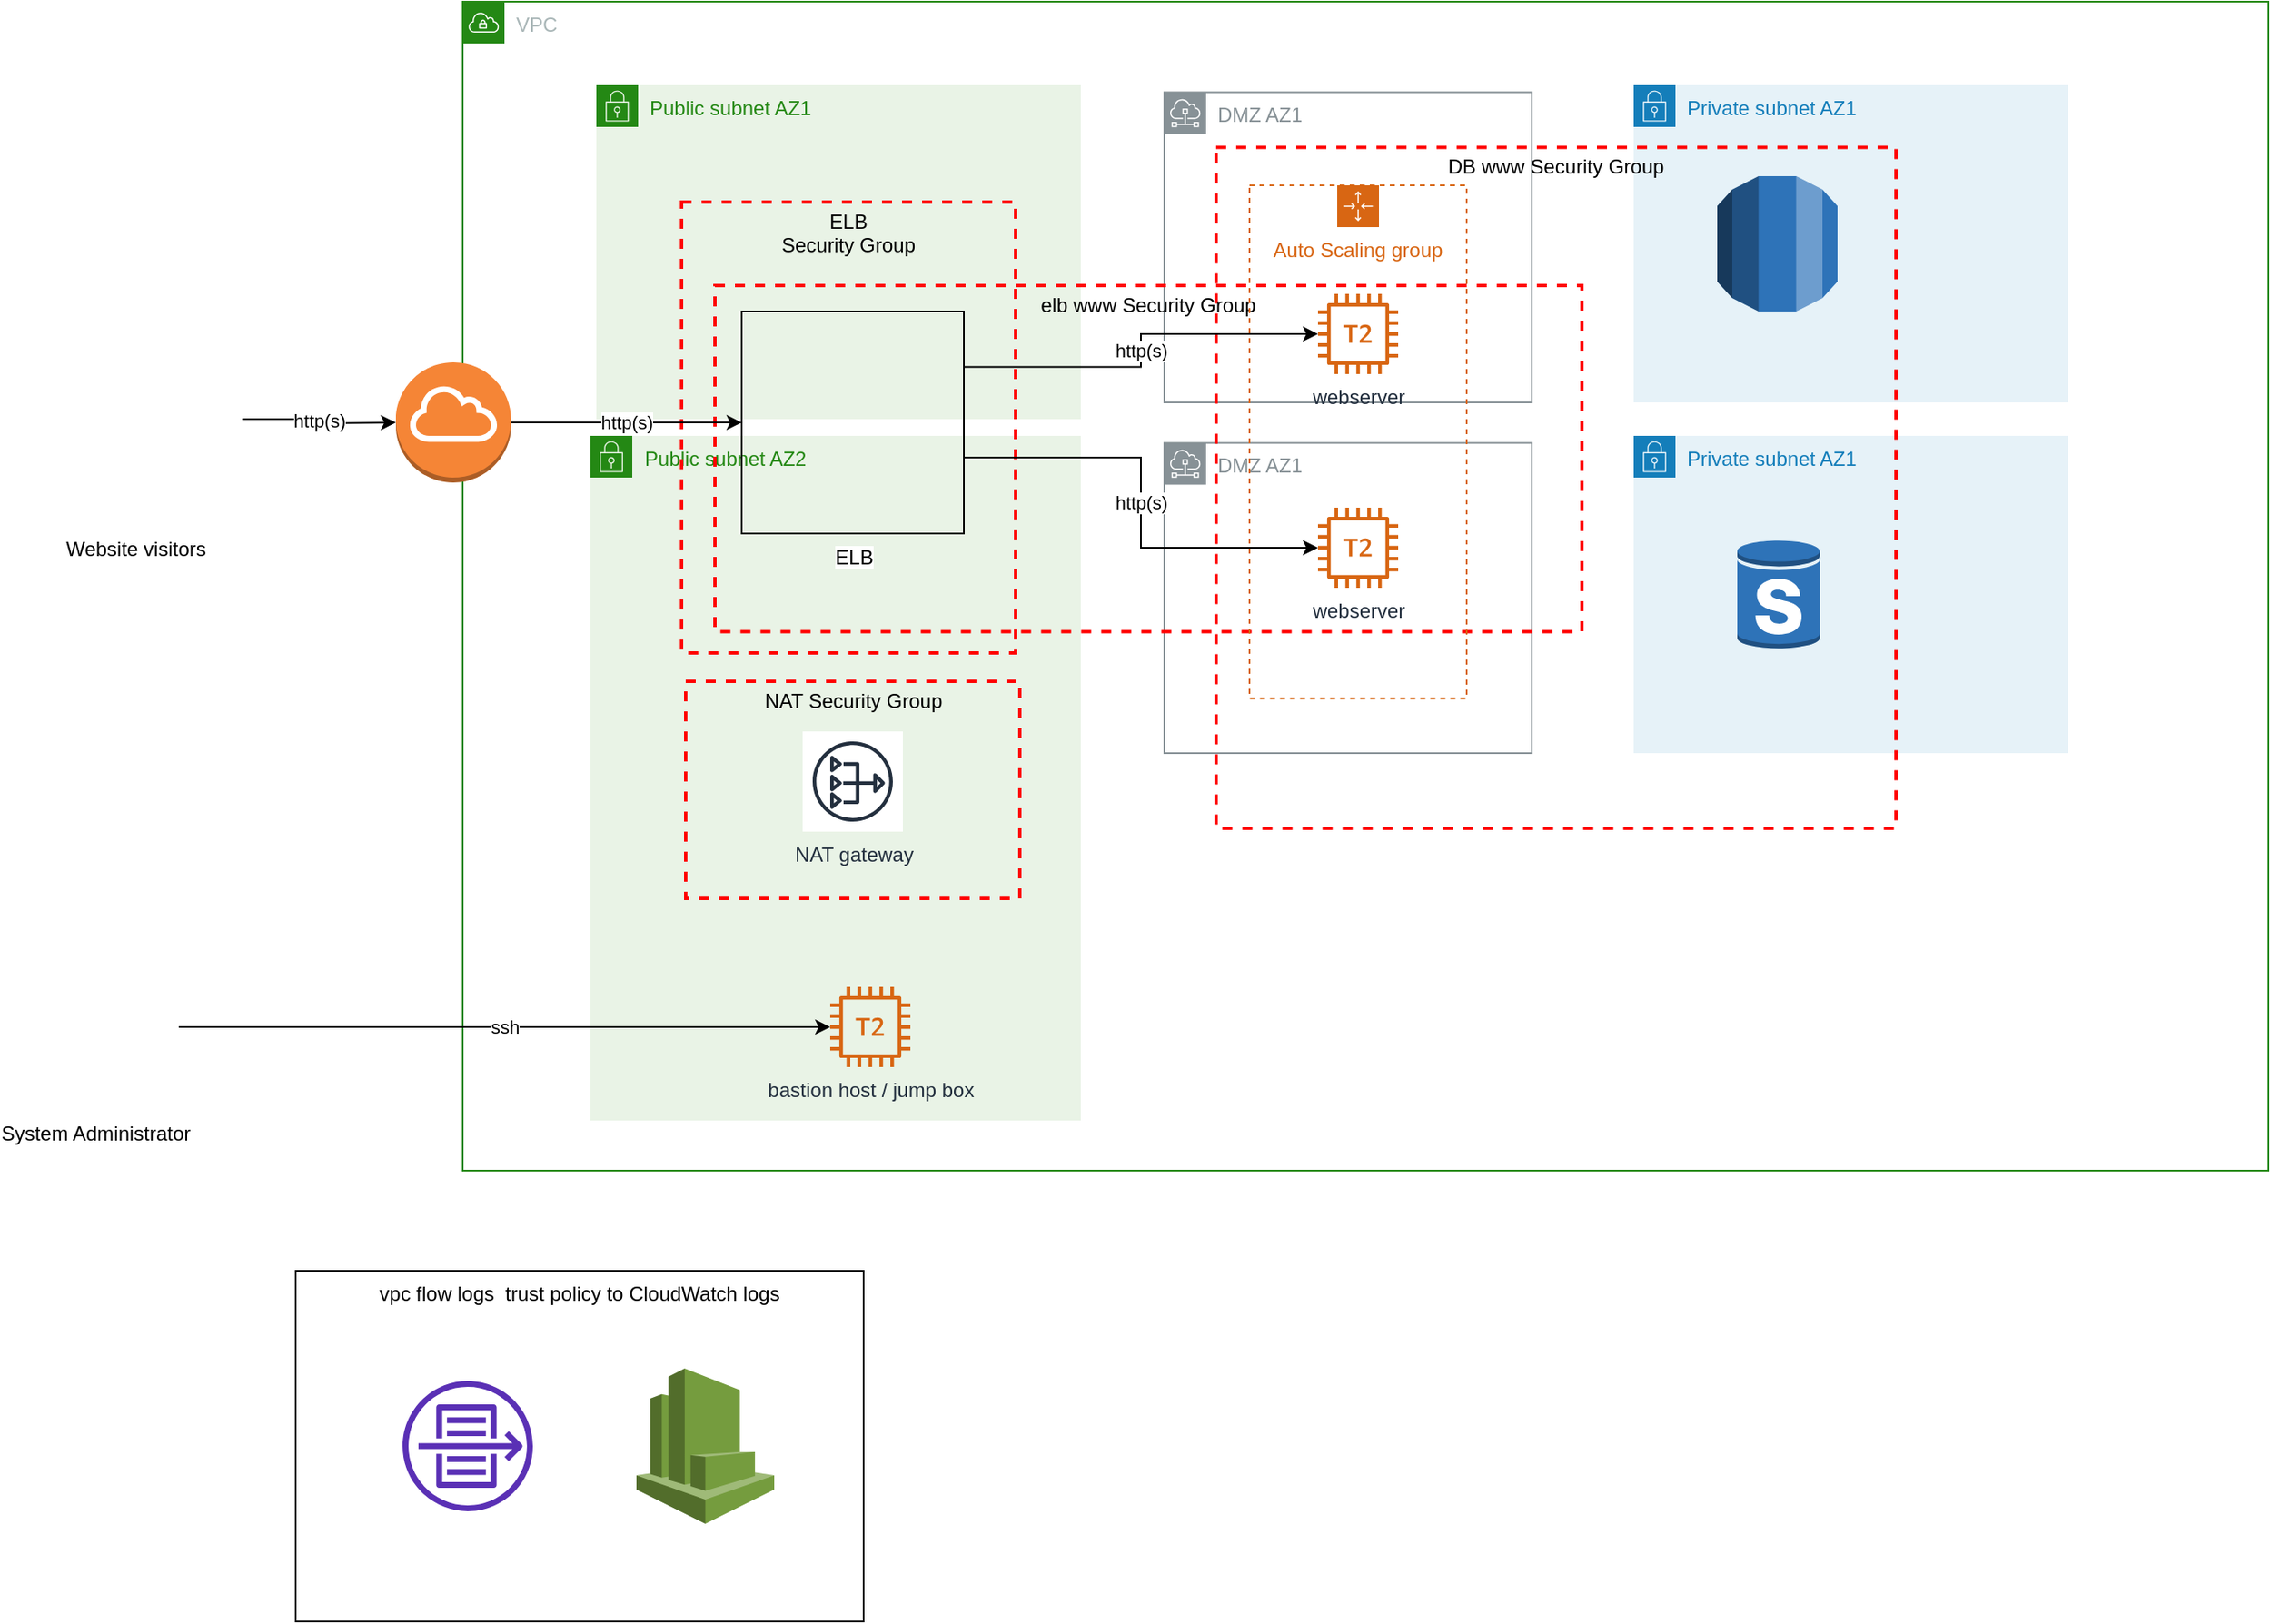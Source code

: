 <mxfile version="12.8.1" type="github"><diagram id="yZPuzWqZlDscrEgrNuKp" name="Page-1"><mxGraphModel dx="1454" dy="1179" grid="1" gridSize="10" guides="1" tooltips="1" connect="1" arrows="1" fold="1" page="1" pageScale="1" pageWidth="827" pageHeight="1169" math="0" shadow="0"><root><mxCell id="0"/><mxCell id="1" parent="0"/><mxCell id="irCy03890RKg7VOdBJwZ-2" value="VPC" style="points=[[0,0],[0.25,0],[0.5,0],[0.75,0],[1,0],[1,0.25],[1,0.5],[1,0.75],[1,1],[0.75,1],[0.5,1],[0.25,1],[0,1],[0,0.75],[0,0.5],[0,0.25]];outlineConnect=0;gradientColor=none;html=1;whiteSpace=wrap;fontSize=12;fontStyle=0;shape=mxgraph.aws4.group;grIcon=mxgraph.aws4.group_vpc;strokeColor=#248814;fillColor=none;verticalAlign=top;align=left;spacingLeft=30;fontColor=#AAB7B8;dashed=0;" vertex="1" parent="1"><mxGeometry x="310" y="40" width="1081" height="700" as="geometry"/></mxCell><mxCell id="irCy03890RKg7VOdBJwZ-47" value="Public subnet AZ2" style="points=[[0,0],[0.25,0],[0.5,0],[0.75,0],[1,0],[1,0.25],[1,0.5],[1,0.75],[1,1],[0.75,1],[0.5,1],[0.25,1],[0,1],[0,0.75],[0,0.5],[0,0.25]];outlineConnect=0;gradientColor=none;html=1;whiteSpace=wrap;fontSize=12;fontStyle=0;shape=mxgraph.aws4.group;grIcon=mxgraph.aws4.group_security_group;grStroke=0;strokeColor=#248814;fillColor=#E9F3E6;verticalAlign=top;align=left;spacingLeft=30;fontColor=#248814;dashed=0;" vertex="1" parent="1"><mxGeometry x="386.5" y="300" width="293.5" height="410" as="geometry"/></mxCell><mxCell id="irCy03890RKg7VOdBJwZ-41" value="DMZ AZ1" style="outlineConnect=0;gradientColor=none;html=1;whiteSpace=wrap;fontSize=12;fontStyle=0;shape=mxgraph.aws4.group;grIcon=mxgraph.aws4.group_subnet;strokeColor=#879196;fillColor=none;verticalAlign=top;align=left;spacingLeft=30;fontColor=#879196;dashed=0;" vertex="1" parent="1"><mxGeometry x="730" y="304.24" width="220" height="185.76" as="geometry"/></mxCell><mxCell id="irCy03890RKg7VOdBJwZ-42" value="Private subnet AZ1" style="points=[[0,0],[0.25,0],[0.5,0],[0.75,0],[1,0],[1,0.25],[1,0.5],[1,0.75],[1,1],[0.75,1],[0.5,1],[0.25,1],[0,1],[0,0.75],[0,0.5],[0,0.25]];outlineConnect=0;gradientColor=none;html=1;whiteSpace=wrap;fontSize=12;fontStyle=0;shape=mxgraph.aws4.group;grIcon=mxgraph.aws4.group_security_group;grStroke=0;strokeColor=#147EBA;fillColor=#E6F2F8;verticalAlign=top;align=left;spacingLeft=30;fontColor=#147EBA;dashed=0;" vertex="1" parent="1"><mxGeometry x="1011" y="300" width="260" height="190" as="geometry"/></mxCell><mxCell id="irCy03890RKg7VOdBJwZ-31" value="DMZ AZ1" style="outlineConnect=0;gradientColor=none;html=1;whiteSpace=wrap;fontSize=12;fontStyle=0;shape=mxgraph.aws4.group;grIcon=mxgraph.aws4.group_subnet;strokeColor=#879196;fillColor=none;verticalAlign=top;align=left;spacingLeft=30;fontColor=#879196;dashed=0;" vertex="1" parent="1"><mxGeometry x="730" y="94.24" width="220" height="185.76" as="geometry"/></mxCell><mxCell id="irCy03890RKg7VOdBJwZ-6" value="Public subnet AZ1" style="points=[[0,0],[0.25,0],[0.5,0],[0.75,0],[1,0],[1,0.25],[1,0.5],[1,0.75],[1,1],[0.75,1],[0.5,1],[0.25,1],[0,1],[0,0.75],[0,0.5],[0,0.25]];outlineConnect=0;gradientColor=none;html=1;whiteSpace=wrap;fontSize=12;fontStyle=0;shape=mxgraph.aws4.group;grIcon=mxgraph.aws4.group_security_group;grStroke=0;strokeColor=#248814;fillColor=#E9F3E6;verticalAlign=top;align=left;spacingLeft=30;fontColor=#248814;dashed=0;" vertex="1" parent="1"><mxGeometry x="390" y="90" width="290" height="200" as="geometry"/></mxCell><mxCell id="irCy03890RKg7VOdBJwZ-22" value="vpc flow logs &amp;nbsp;trust policy to CloudWatch logs" style="rounded=0;whiteSpace=wrap;html=1;verticalAlign=top;" vertex="1" parent="1"><mxGeometry x="210" y="800" width="340" height="210" as="geometry"/></mxCell><mxCell id="irCy03890RKg7VOdBJwZ-7" value="Private subnet AZ1" style="points=[[0,0],[0.25,0],[0.5,0],[0.75,0],[1,0],[1,0.25],[1,0.5],[1,0.75],[1,1],[0.75,1],[0.5,1],[0.25,1],[0,1],[0,0.75],[0,0.5],[0,0.25]];outlineConnect=0;gradientColor=none;html=1;whiteSpace=wrap;fontSize=12;fontStyle=0;shape=mxgraph.aws4.group;grIcon=mxgraph.aws4.group_security_group;grStroke=0;strokeColor=#147EBA;fillColor=#E6F2F8;verticalAlign=top;align=left;spacingLeft=30;fontColor=#147EBA;dashed=0;" vertex="1" parent="1"><mxGeometry x="1011" y="90" width="260" height="190" as="geometry"/></mxCell><mxCell id="irCy03890RKg7VOdBJwZ-8" value="NAT Security Group" style="fontStyle=0;verticalAlign=top;align=center;spacingTop=-2;fillColor=none;rounded=0;whiteSpace=wrap;html=1;strokeColor=#FF0000;strokeWidth=2;dashed=1;container=1;collapsible=0;" vertex="1" parent="1"><mxGeometry x="443.5" y="447" width="200" height="130" as="geometry"/></mxCell><mxCell id="irCy03890RKg7VOdBJwZ-4" value="NAT gateway" style="outlineConnect=0;fontColor=#232F3E;gradientColor=none;strokeColor=#232F3E;fillColor=#ffffff;dashed=0;verticalLabelPosition=bottom;verticalAlign=top;align=center;html=1;fontSize=12;fontStyle=0;aspect=fixed;shape=mxgraph.aws4.resourceIcon;resIcon=mxgraph.aws4.nat_gateway;" vertex="1" parent="irCy03890RKg7VOdBJwZ-8"><mxGeometry x="70" y="30" width="60" height="60" as="geometry"/></mxCell><mxCell id="irCy03890RKg7VOdBJwZ-10" value="ELB &lt;br&gt;Security Group" style="fontStyle=0;verticalAlign=top;align=center;spacingTop=-2;fillColor=none;rounded=0;whiteSpace=wrap;html=1;strokeColor=#FF0000;strokeWidth=2;dashed=1;container=1;collapsible=0;" vertex="1" parent="1"><mxGeometry x="441" y="160" width="200" height="270" as="geometry"/></mxCell><mxCell id="irCy03890RKg7VOdBJwZ-13" value="DB www Security Group" style="fontStyle=0;verticalAlign=top;align=center;spacingTop=-2;fillColor=none;rounded=0;whiteSpace=wrap;html=1;strokeColor=#FF0000;strokeWidth=2;dashed=1;container=1;collapsible=0;" vertex="1" parent="1"><mxGeometry x="761" y="127.25" width="407" height="407.75" as="geometry"/></mxCell><mxCell id="irCy03890RKg7VOdBJwZ-12" value="elb www Security Group" style="fontStyle=0;verticalAlign=top;align=center;spacingTop=-2;fillColor=none;rounded=0;whiteSpace=wrap;html=1;strokeColor=#FF0000;strokeWidth=2;dashed=1;container=1;collapsible=0;" vertex="1" parent="irCy03890RKg7VOdBJwZ-13"><mxGeometry x="-300" y="82.75" width="519" height="207.25" as="geometry"/></mxCell><mxCell id="irCy03890RKg7VOdBJwZ-38" value="Auto Scaling group" style="points=[[0,0],[0.25,0],[0.5,0],[0.75,0],[1,0],[1,0.25],[1,0.5],[1,0.75],[1,1],[0.75,1],[0.5,1],[0.25,1],[0,1],[0,0.75],[0,0.5],[0,0.25]];outlineConnect=0;gradientColor=none;html=1;whiteSpace=wrap;fontSize=12;fontStyle=0;shape=mxgraph.aws4.groupCenter;grIcon=mxgraph.aws4.group_auto_scaling_group;grStroke=1;strokeColor=#D86613;fillColor=none;verticalAlign=top;align=center;fontColor=#D86613;dashed=1;spacingTop=25;" vertex="1" parent="irCy03890RKg7VOdBJwZ-13"><mxGeometry x="20" y="22.75" width="130" height="307.25" as="geometry"/></mxCell><mxCell id="irCy03890RKg7VOdBJwZ-46" value="" style="outlineConnect=0;dashed=0;verticalLabelPosition=bottom;verticalAlign=top;align=center;html=1;shape=mxgraph.aws3.rds_db_instance_standby_multi_az;fillColor=#2E73B8;gradientColor=none;" vertex="1" parent="irCy03890RKg7VOdBJwZ-13"><mxGeometry x="312" y="234.75" width="49.5" height="66" as="geometry"/></mxCell><mxCell id="irCy03890RKg7VOdBJwZ-15" value="webserver" style="outlineConnect=0;fontColor=#232F3E;gradientColor=none;fillColor=#D86613;strokeColor=none;dashed=0;verticalLabelPosition=bottom;verticalAlign=top;align=center;html=1;fontSize=12;fontStyle=0;aspect=fixed;pointerEvents=1;shape=mxgraph.aws4.t2_instance;" vertex="1" parent="irCy03890RKg7VOdBJwZ-13"><mxGeometry x="61" y="87.75" width="48" height="48" as="geometry"/></mxCell><mxCell id="irCy03890RKg7VOdBJwZ-43" value="webserver" style="outlineConnect=0;fontColor=#232F3E;gradientColor=none;fillColor=#D86613;strokeColor=none;dashed=0;verticalLabelPosition=bottom;verticalAlign=top;align=center;html=1;fontSize=12;fontStyle=0;aspect=fixed;pointerEvents=1;shape=mxgraph.aws4.t2_instance;" vertex="1" parent="irCy03890RKg7VOdBJwZ-13"><mxGeometry x="61" y="215.75" width="48" height="48" as="geometry"/></mxCell><mxCell id="irCy03890RKg7VOdBJwZ-35" value="http(s)" style="edgeStyle=orthogonalEdgeStyle;rounded=0;orthogonalLoop=1;jettySize=auto;html=1;startArrow=classic;startFill=1;endArrow=none;endFill=0;" edge="1" parent="1" source="irCy03890RKg7VOdBJwZ-16" target="irCy03890RKg7VOdBJwZ-32"><mxGeometry relative="1" as="geometry"><mxPoint x="380" y="292" as="targetPoint"/></mxGeometry></mxCell><mxCell id="irCy03890RKg7VOdBJwZ-17" value="" style="outlineConnect=0;fontColor=#232F3E;gradientColor=none;fillColor=#5A30B5;strokeColor=none;dashed=0;verticalLabelPosition=bottom;verticalAlign=top;align=center;html=1;fontSize=12;fontStyle=0;aspect=fixed;pointerEvents=1;shape=mxgraph.aws4.flow_logs;" vertex="1" parent="1"><mxGeometry x="274" y="866" width="78" height="78" as="geometry"/></mxCell><mxCell id="irCy03890RKg7VOdBJwZ-18" value="" style="outlineConnect=0;dashed=0;verticalLabelPosition=bottom;verticalAlign=top;align=center;html=1;shape=mxgraph.aws3.cloudwatch;fillColor=#759C3E;gradientColor=none;" vertex="1" parent="1"><mxGeometry x="414" y="858.5" width="82.5" height="93" as="geometry"/></mxCell><mxCell id="irCy03890RKg7VOdBJwZ-19" value="" style="shape=image;html=1;verticalAlign=top;verticalLabelPosition=bottom;labelBackgroundColor=#ffffff;imageAspect=0;aspect=fixed;image=https://cdn2.iconfinder.com/data/icons/amazon-aws-stencils/100/Deployment__Management_copy_IAM-128.png" vertex="1" parent="1"><mxGeometry x="146" y="841" width="128" height="128" as="geometry"/></mxCell><mxCell id="irCy03890RKg7VOdBJwZ-32" value="" style="outlineConnect=0;dashed=0;verticalLabelPosition=bottom;verticalAlign=top;align=center;html=1;shape=mxgraph.aws3.internet_gateway;fillColor=#F58536;gradientColor=none;" vertex="1" parent="1"><mxGeometry x="270" y="256" width="69" height="72" as="geometry"/></mxCell><mxCell id="irCy03890RKg7VOdBJwZ-36" style="edgeStyle=orthogonalEdgeStyle;rounded=0;orthogonalLoop=1;jettySize=auto;html=1;exitX=0.5;exitY=1;exitDx=0;exitDy=0;exitPerimeter=0;" edge="1" parent="1"><mxGeometry relative="1" as="geometry"><mxPoint x="352" y="328" as="sourcePoint"/><mxPoint x="352" y="328" as="targetPoint"/></mxGeometry></mxCell><mxCell id="irCy03890RKg7VOdBJwZ-40" value="" style="outlineConnect=0;dashed=0;verticalLabelPosition=bottom;verticalAlign=top;align=center;html=1;shape=mxgraph.aws3.rds;fillColor=#2E73B8;gradientColor=none;" vertex="1" parent="1"><mxGeometry x="1061" y="144.5" width="72" height="81" as="geometry"/></mxCell><mxCell id="irCy03890RKg7VOdBJwZ-52" value="System Administrator" style="shape=image;html=1;verticalAlign=top;verticalLabelPosition=bottom;labelBackgroundColor=#ffffff;imageAspect=0;aspect=fixed;image=https://cdn2.iconfinder.com/data/icons/amazon-aws-stencils/100/Non-Service_Specific_copy_AWS_Management_Console-128.png" vertex="1" parent="1"><mxGeometry x="40" y="604" width="100" height="100" as="geometry"/></mxCell><mxCell id="irCy03890RKg7VOdBJwZ-54" value="Website visitors" style="shape=image;html=1;verticalAlign=top;verticalLabelPosition=bottom;labelBackgroundColor=#ffffff;imageAspect=0;aspect=fixed;image=https://cdn4.iconfinder.com/data/icons/small-n-flat/24/user-group-128.png" vertex="1" parent="1"><mxGeometry x="50" y="226" width="128" height="128" as="geometry"/></mxCell><mxCell id="irCy03890RKg7VOdBJwZ-55" value="http(s)" style="edgeStyle=orthogonalEdgeStyle;rounded=0;orthogonalLoop=1;jettySize=auto;html=1;startArrow=classic;startFill=1;endArrow=none;endFill=0;entryX=1;entryY=0.5;entryDx=0;entryDy=0;" edge="1" parent="1" target="irCy03890RKg7VOdBJwZ-54"><mxGeometry relative="1" as="geometry"><mxPoint x="270" y="292" as="sourcePoint"/><mxPoint x="139" y="291.5" as="targetPoint"/></mxGeometry></mxCell><mxCell id="irCy03890RKg7VOdBJwZ-56" value="ssh&lt;br&gt;" style="edgeStyle=orthogonalEdgeStyle;rounded=0;orthogonalLoop=1;jettySize=auto;html=1;startArrow=classic;startFill=1;endArrow=none;endFill=0;entryX=1;entryY=0.5;entryDx=0;entryDy=0;" edge="1" parent="1" source="irCy03890RKg7VOdBJwZ-57" target="irCy03890RKg7VOdBJwZ-52"><mxGeometry relative="1" as="geometry"><mxPoint x="260" y="520" as="sourcePoint"/><mxPoint x="188" y="300" as="targetPoint"/></mxGeometry></mxCell><mxCell id="irCy03890RKg7VOdBJwZ-57" value="bastion host / jump box" style="outlineConnect=0;fontColor=#232F3E;gradientColor=none;fillColor=#D86613;strokeColor=none;dashed=0;verticalLabelPosition=bottom;verticalAlign=top;align=center;html=1;fontSize=12;fontStyle=0;aspect=fixed;pointerEvents=1;shape=mxgraph.aws4.t2_instance;" vertex="1" parent="1"><mxGeometry x="530" y="630" width="48" height="48" as="geometry"/></mxCell><mxCell id="irCy03890RKg7VOdBJwZ-16" value="ELB" style="shape=image;html=1;verticalAlign=top;verticalLabelPosition=bottom;labelBackgroundColor=#ffffff;imageAspect=0;image=https://cdn2.iconfinder.com/data/icons/amazon-aws-stencils/100/Compute__Networking_copy_Elastic_Load_Balancing-128.png;aspect=fixed;imageBorder=#000000;" vertex="1" parent="1"><mxGeometry x="477" y="225.5" width="133" height="133" as="geometry"/></mxCell><mxCell id="irCy03890RKg7VOdBJwZ-59" value="http(s)" style="edgeStyle=orthogonalEdgeStyle;rounded=0;orthogonalLoop=1;jettySize=auto;html=1;startArrow=classic;startFill=1;endArrow=none;endFill=0;entryX=1;entryY=0.25;entryDx=0;entryDy=0;" edge="1" parent="1" source="irCy03890RKg7VOdBJwZ-15" target="irCy03890RKg7VOdBJwZ-16"><mxGeometry relative="1" as="geometry"><mxPoint x="280" y="302" as="sourcePoint"/><mxPoint x="188" y="300" as="targetPoint"/></mxGeometry></mxCell><mxCell id="irCy03890RKg7VOdBJwZ-60" value="http(s)" style="edgeStyle=orthogonalEdgeStyle;rounded=0;orthogonalLoop=1;jettySize=auto;html=1;startArrow=classic;startFill=1;endArrow=none;endFill=0;entryX=1;entryY=0.658;entryDx=0;entryDy=0;entryPerimeter=0;" edge="1" parent="1" source="irCy03890RKg7VOdBJwZ-43" target="irCy03890RKg7VOdBJwZ-16"><mxGeometry relative="1" as="geometry"><mxPoint x="832" y="249" as="sourcePoint"/><mxPoint x="620" y="269" as="targetPoint"/></mxGeometry></mxCell></root></mxGraphModel></diagram></mxfile>